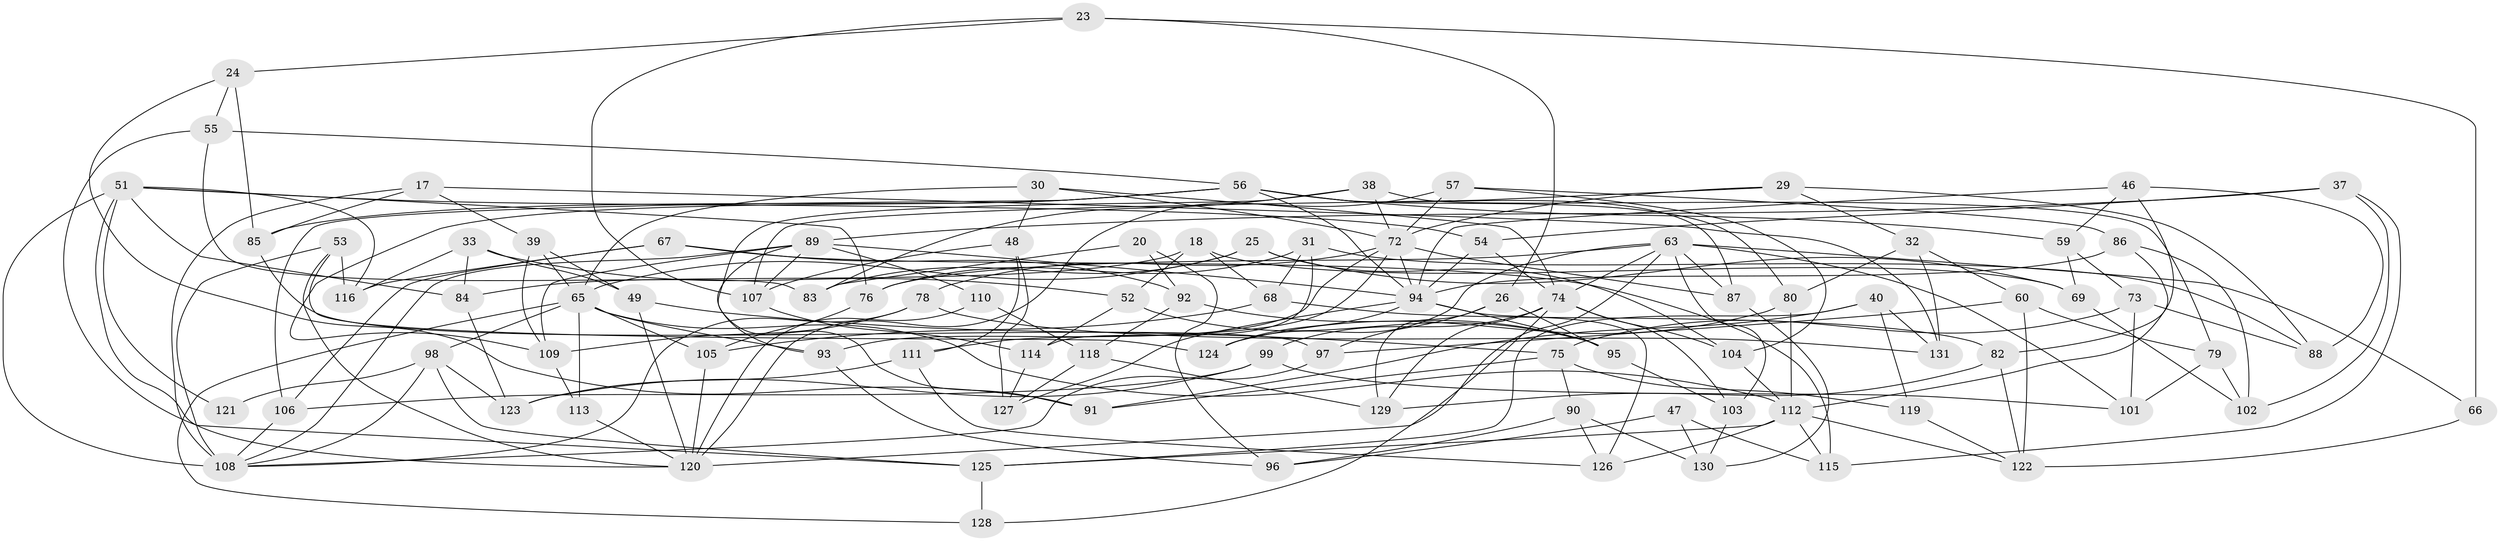 // original degree distribution, {4: 1.0}
// Generated by graph-tools (version 1.1) at 2025/03/03/04/25 22:03:37]
// undirected, 91 vertices, 204 edges
graph export_dot {
graph [start="1"]
  node [color=gray90,style=filled];
  17;
  18;
  20;
  23;
  24;
  25;
  26;
  29;
  30;
  31;
  32;
  33;
  37;
  38;
  39;
  40;
  46;
  47;
  48;
  49;
  51 [super="+1+42+36"];
  52;
  53;
  54;
  55;
  56 [super="+3+44"];
  57;
  59;
  60;
  63 [super="+13+14"];
  65 [super="+4+21+34"];
  66;
  67;
  68;
  69;
  72 [super="+6+62"];
  73;
  74 [super="+16+45"];
  75 [super="+58"];
  76;
  78;
  79;
  80;
  82;
  83;
  84;
  85;
  86;
  87;
  88;
  89 [super="+77+28"];
  90;
  91;
  92;
  93 [super="+71"];
  94 [super="+41+81"];
  95 [super="+70"];
  96 [super="+22"];
  97;
  98 [super="+43"];
  99;
  101;
  102;
  103;
  104;
  105;
  106;
  107 [super="+35"];
  108 [super="+15+100"];
  109 [super="+10"];
  110;
  111;
  112 [super="+9+50"];
  113;
  114;
  115;
  116;
  118;
  119;
  120 [super="+12+19"];
  121;
  122 [super="+64"];
  123;
  124;
  125 [super="+117"];
  126;
  127;
  128;
  129;
  130;
  131;
  17 -- 85;
  17 -- 39;
  17 -- 131;
  17 -- 108;
  18 -- 68;
  18 -- 69;
  18 -- 52;
  18 -- 84;
  20 -- 96 [weight=2];
  20 -- 83;
  20 -- 92;
  23 -- 26;
  23 -- 66;
  23 -- 24;
  23 -- 107;
  24 -- 55;
  24 -- 91;
  24 -- 85;
  25 -- 83;
  25 -- 104;
  25 -- 69;
  25 -- 65;
  26 -- 95;
  26 -- 129;
  26 -- 97;
  29 -- 88;
  29 -- 32;
  29 -- 72;
  29 -- 107;
  30 -- 48;
  30 -- 72;
  30 -- 65;
  30 -- 74;
  31 -- 88;
  31 -- 68;
  31 -- 76;
  31 -- 114;
  32 -- 60;
  32 -- 131;
  32 -- 80;
  33 -- 84;
  33 -- 49;
  33 -- 116;
  33 -- 52;
  37 -- 115;
  37 -- 102;
  37 -- 54;
  37 -- 89;
  38 -- 83;
  38 -- 79;
  38 -- 91;
  38 -- 72;
  39 -- 109;
  39 -- 49;
  39 -- 65;
  40 -- 119;
  40 -- 131;
  40 -- 91;
  40 -- 125;
  46 -- 88;
  46 -- 82;
  46 -- 59;
  46 -- 94;
  47 -- 96 [weight=2];
  47 -- 130;
  47 -- 115;
  48 -- 127;
  48 -- 107;
  48 -- 111;
  49 -- 75;
  49 -- 120;
  51 -- 116;
  51 -- 121 [weight=2];
  51 -- 76;
  51 -- 54;
  51 -- 120;
  51 -- 108 [weight=3];
  51 -- 84;
  52 -- 114;
  52 -- 95;
  53 -- 120;
  53 -- 116;
  53 -- 124;
  53 -- 108;
  54 -- 94;
  54 -- 74;
  55 -- 56;
  55 -- 83;
  55 -- 125;
  56 -- 85;
  56 -- 59;
  56 -- 80;
  56 -- 87;
  56 -- 106;
  56 -- 109;
  56 -- 94;
  57 -- 104;
  57 -- 86;
  57 -- 72;
  57 -- 120;
  59 -- 73;
  59 -- 69;
  60 -- 79;
  60 -- 97;
  60 -- 122;
  63 -- 76;
  63 -- 124;
  63 -- 87;
  63 -- 66;
  63 -- 103;
  63 -- 120;
  63 -- 101;
  63 -- 74;
  65 -- 113;
  65 -- 98;
  65 -- 105;
  65 -- 128;
  65 -- 93 [weight=2];
  65 -- 112;
  66 -- 122 [weight=2];
  67 -- 92;
  67 -- 106;
  67 -- 116;
  67 -- 115;
  68 -- 105;
  68 -- 82;
  69 -- 102;
  72 -- 87;
  72 -- 94 [weight=3];
  72 -- 78;
  72 -- 111;
  72 -- 93 [weight=2];
  73 -- 101;
  73 -- 88;
  73 -- 75;
  74 -- 99;
  74 -- 129;
  74 -- 104;
  74 -- 103;
  74 -- 128;
  75 -- 119 [weight=2];
  75 -- 90;
  75 -- 91;
  76 -- 105;
  78 -- 131;
  78 -- 109;
  78 -- 108;
  79 -- 101;
  79 -- 102;
  80 -- 124;
  80 -- 112;
  82 -- 122;
  82 -- 129;
  84 -- 123;
  85 -- 97;
  86 -- 102;
  86 -- 94;
  86 -- 112;
  87 -- 130;
  89 -- 110 [weight=2];
  89 -- 109;
  89 -- 107 [weight=2];
  89 -- 94 [weight=2];
  89 -- 93;
  89 -- 108;
  90 -- 126;
  90 -- 130;
  90 -- 96;
  92 -- 118;
  92 -- 95;
  93 -- 96;
  94 -- 124;
  94 -- 126;
  94 -- 127;
  94 -- 95 [weight=2];
  95 -- 103;
  97 -- 108;
  98 -- 121 [weight=2];
  98 -- 108;
  98 -- 125;
  98 -- 123;
  99 -- 106;
  99 -- 101;
  99 -- 123;
  103 -- 130;
  104 -- 112;
  105 -- 120;
  106 -- 108;
  107 -- 114;
  109 -- 113 [weight=2];
  110 -- 118;
  110 -- 120;
  111 -- 126;
  111 -- 123;
  112 -- 125;
  112 -- 122;
  112 -- 126;
  112 -- 115;
  113 -- 120;
  114 -- 127;
  118 -- 127;
  118 -- 129;
  119 -- 122;
  125 -- 128 [weight=2];
}
